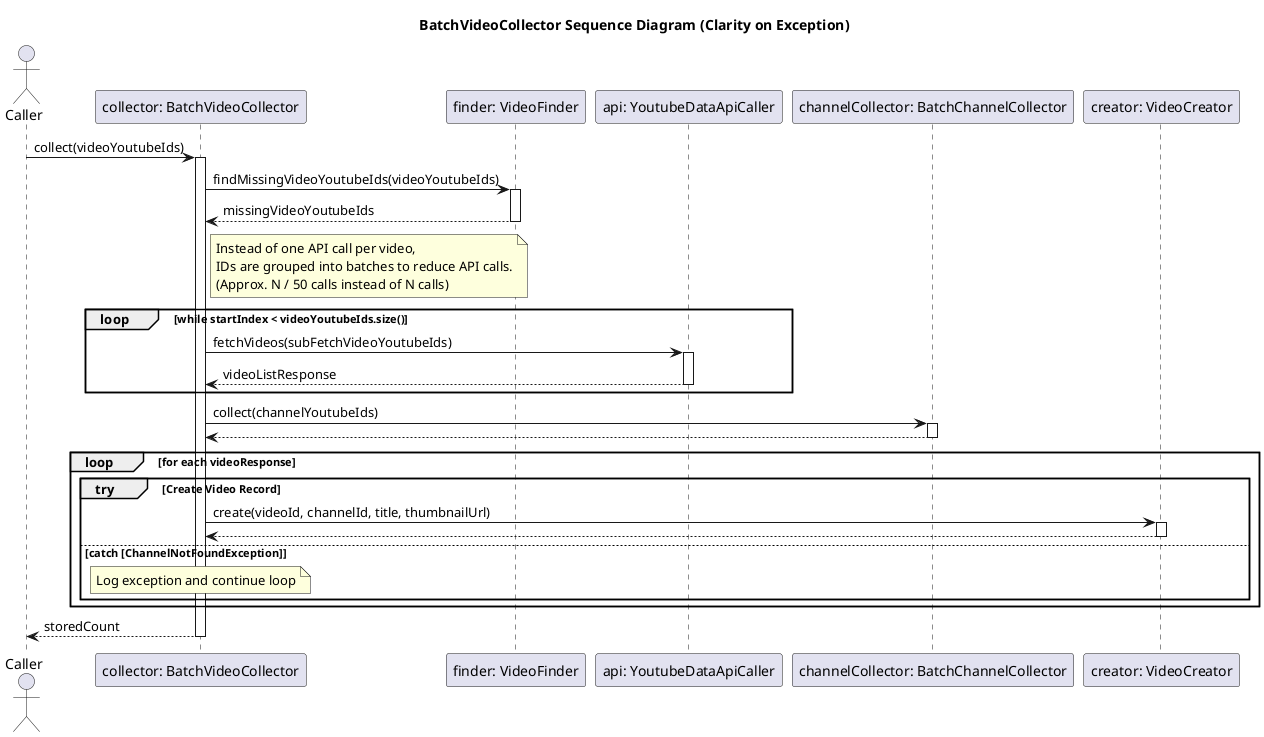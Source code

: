 @startuml
title "BatchVideoCollector Sequence Diagram (Clarity on Exception)"

actor "Caller" as caller
participant "collector: BatchVideoCollector" as collector
participant "finder: VideoFinder" as finder
participant "api: YoutubeDataApiCaller" as api
participant "channelCollector: BatchChannelCollector" as channelCollector
participant "creator: VideoCreator" as creator

caller -> collector : collect(videoYoutubeIds)
activate collector

collector -> finder : findMissingVideoYoutubeIds(videoYoutubeIds)
activate finder
finder --> collector : missingVideoYoutubeIds
deactivate finder

note right of collector
  Instead of one API call per video,
  IDs are grouped into batches to reduce API calls.
  (Approx. N / 50 calls instead of N calls)
end note
loop while startIndex < videoYoutubeIds.size()
    collector -> api : fetchVideos(subFetchVideoYoutubeIds)
    activate api
    api --> collector : videoListResponse
    deactivate api
end

collector -> channelCollector : collect(channelYoutubeIds)
activate channelCollector
channelCollector --> collector
deactivate channelCollector

loop for each videoResponse
    group try [Create Video Record]
        collector -> creator : create(videoId, channelId, title, thumbnailUrl)
        activate creator
        creator --> collector
        deactivate creator
    else catch [ChannelNotFoundException]
        note over collector : Log exception and continue loop
    end
end

collector --> caller : storedCount
deactivate collector

@enduml